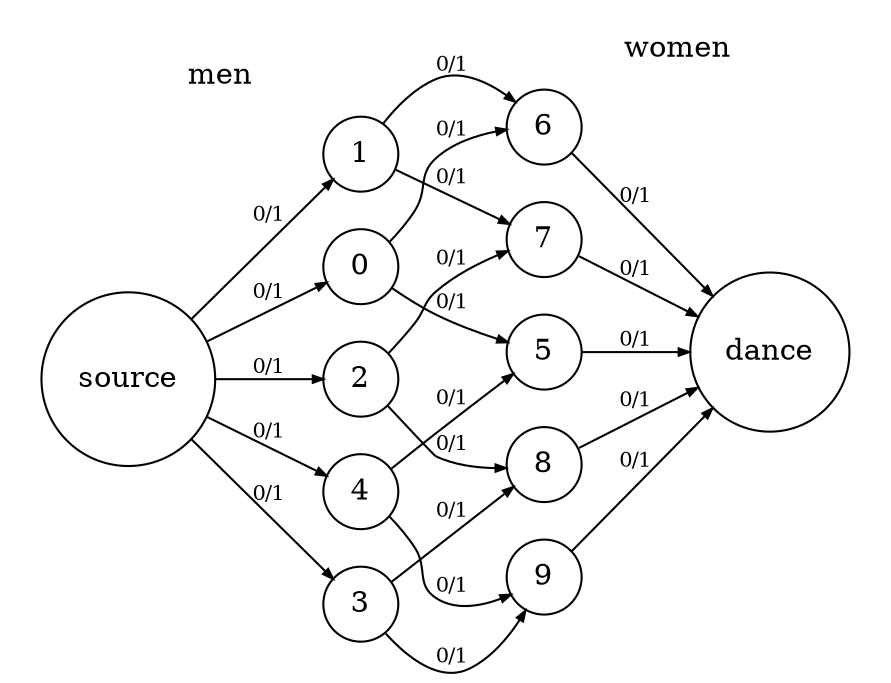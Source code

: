 digraph {

	edge [fontsize=10, arrowsize=0.5]
	node [shape="circle"]
    0 -> {5, 6} [label="0/1"]
    1 -> {6, 7} [label="0/1"]
    2 -> {7, 8} [label="0/1"]
    3 -> {8, 9} [label="0/1"]
    4 -> {9, 5} [label="0/1"]

    rankdir="LR";  // horizontal layout
    subgraph cluster_source {
        color=white
        label="men"
        //style=invis

        source -> 0 [label="0/1"]
        source -> 1 [label="0/1"]
        source -> 2 [label="0/1"]
        source -> 3 [label="0/1"]
        source -> 4 [label="0/1"]
    }

    subgraph cluster_target {
        target [label="dance"]
        label="women"
        color=white

        5 -> target [label="0/1"]
        6 -> target [label="0/1"]
        7 -> target [label="0/1"]
        8 -> target [label="0/1"]
        9 -> target [label="0/1"]
    }
}

